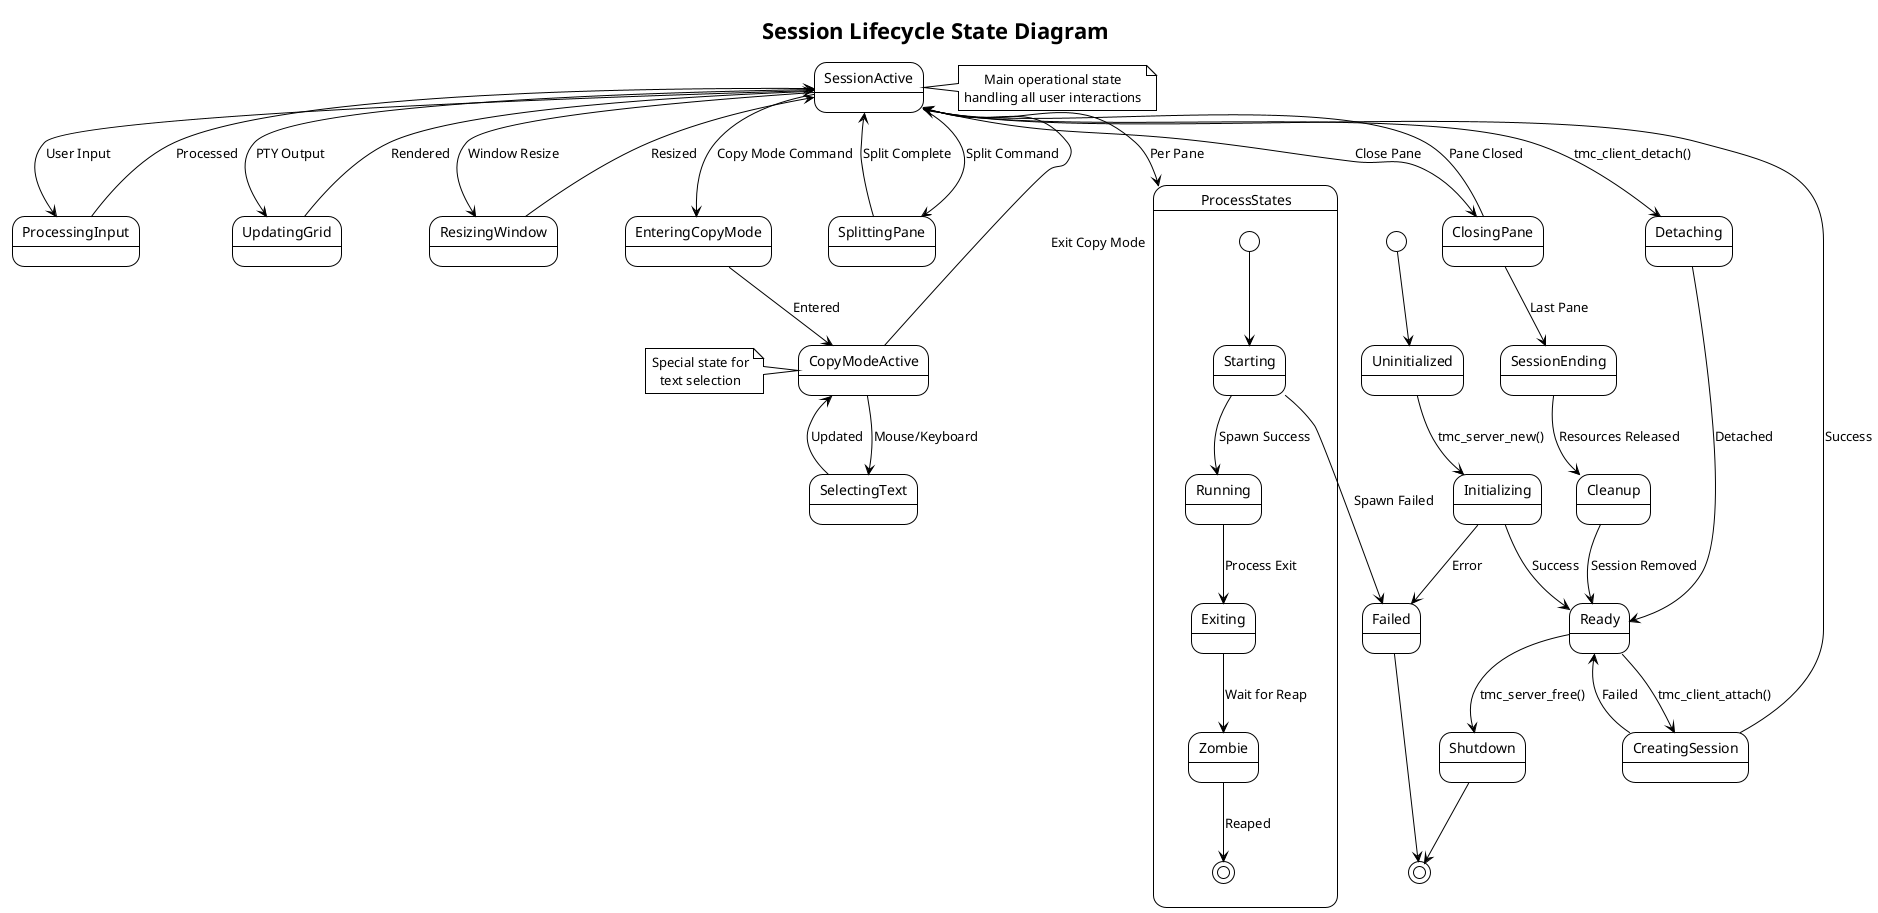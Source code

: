 @startuml session-lifecycle
!theme plain
title Session Lifecycle State Diagram

skinparam defaultTextAlignment center

[*] --> Uninitialized

Uninitialized --> Initializing : tmc_server_new()
Initializing --> Ready : Success
Initializing --> Failed : Error

Ready --> CreatingSession : tmc_client_attach()
CreatingSession --> SessionActive : Success
CreatingSession --> Ready : Failed

SessionActive --> ProcessingInput : User Input
ProcessingInput --> SessionActive : Processed

SessionActive --> UpdatingGrid : PTY Output
UpdatingGrid --> SessionActive : Rendered

SessionActive --> ResizingWindow : Window Resize
ResizingWindow --> SessionActive : Resized

SessionActive --> EnteringCopyMode : Copy Mode Command
EnteringCopyMode --> CopyModeActive : Entered

CopyModeActive --> SelectingText : Mouse/Keyboard
SelectingText --> CopyModeActive : Updated

CopyModeActive --> SessionActive : Exit Copy Mode

SessionActive --> SplittingPane : Split Command
SplittingPane --> SessionActive : Split Complete

SessionActive --> ClosingPane : Close Pane
ClosingPane --> SessionActive : Pane Closed
ClosingPane --> SessionEnding : Last Pane

SessionActive --> Detaching : tmc_client_detach()
Detaching --> Ready : Detached

SessionEnding --> Cleanup : Resources Released
Cleanup --> Ready : Session Removed

Ready --> Shutdown : tmc_server_free()
Shutdown --> [*]

Failed --> [*]

note right of SessionActive
  Main operational state
  handling all user interactions
end note

note left of CopyModeActive
  Special state for
  text selection
end note

state ProcessStates {
    [*] --> Starting
    Starting --> Running : Spawn Success
    Starting --> Failed : Spawn Failed
    Running --> Exiting : Process Exit
    Exiting --> Zombie : Wait for Reap
    Zombie --> [*] : Reaped
}

SessionActive --> ProcessStates : Per Pane

@enduml